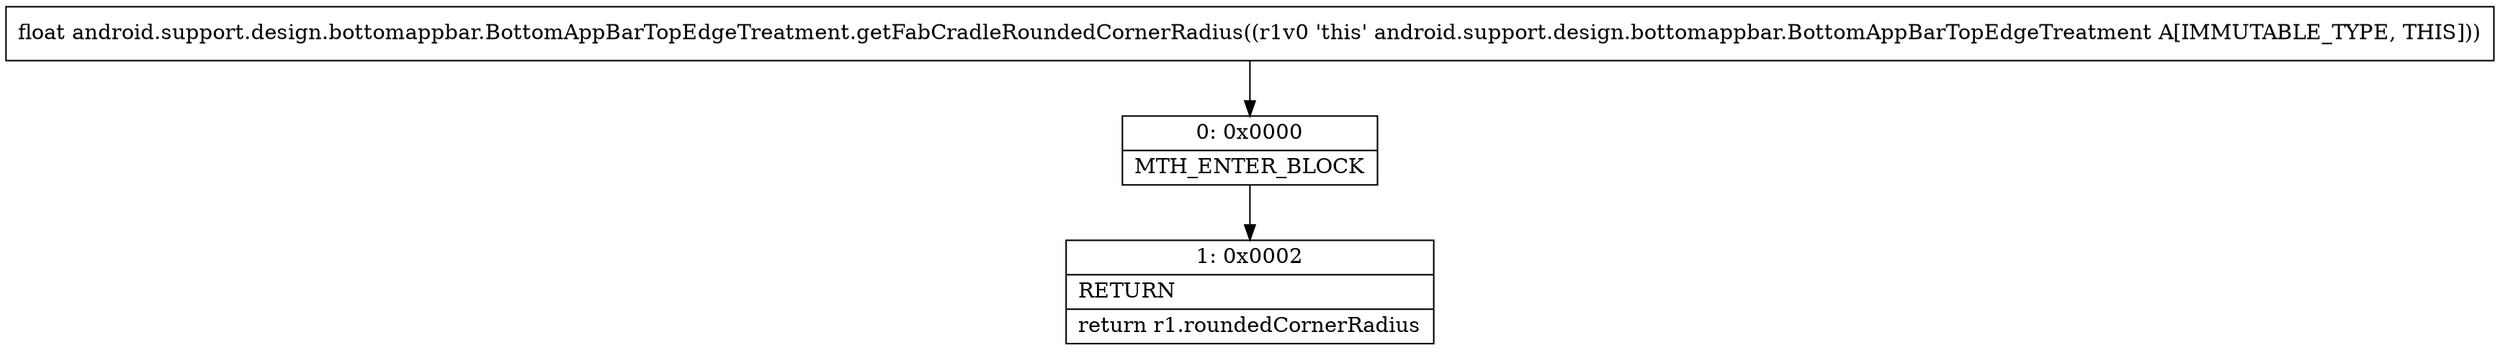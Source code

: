 digraph "CFG forandroid.support.design.bottomappbar.BottomAppBarTopEdgeTreatment.getFabCradleRoundedCornerRadius()F" {
Node_0 [shape=record,label="{0\:\ 0x0000|MTH_ENTER_BLOCK\l}"];
Node_1 [shape=record,label="{1\:\ 0x0002|RETURN\l|return r1.roundedCornerRadius\l}"];
MethodNode[shape=record,label="{float android.support.design.bottomappbar.BottomAppBarTopEdgeTreatment.getFabCradleRoundedCornerRadius((r1v0 'this' android.support.design.bottomappbar.BottomAppBarTopEdgeTreatment A[IMMUTABLE_TYPE, THIS])) }"];
MethodNode -> Node_0;
Node_0 -> Node_1;
}

